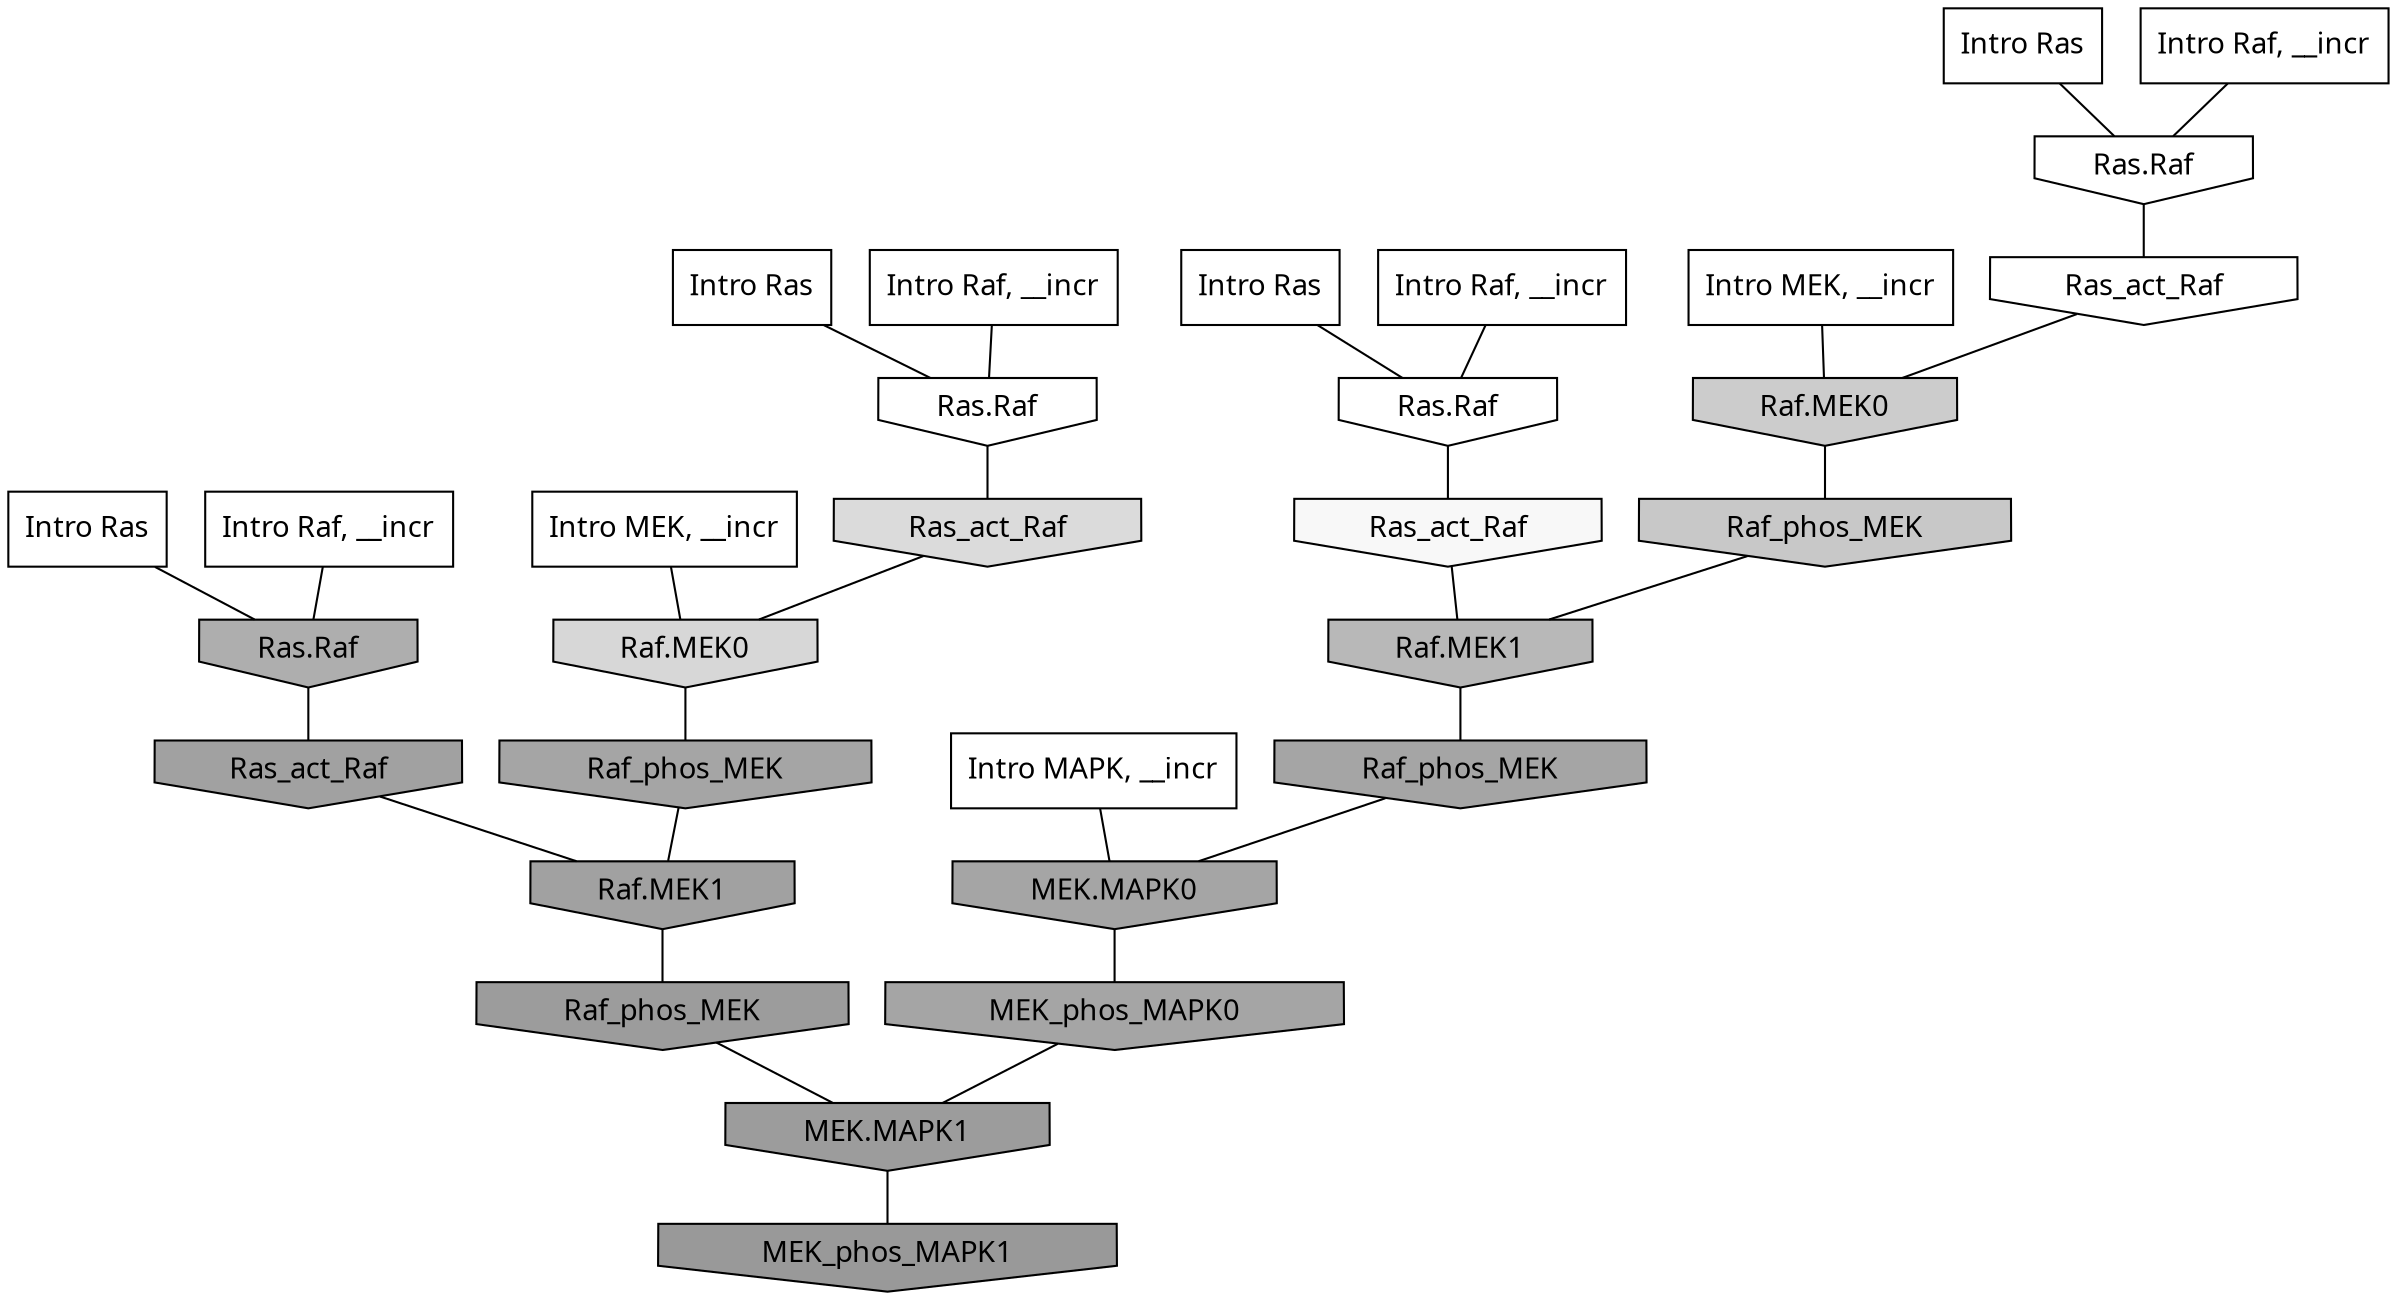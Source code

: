 digraph G{
  rankdir="TB";
  ranksep=0.30;
  node [fontname="CMU Serif"];
  edge [fontname="CMU Serif"];
  
  47 [label="Intro Ras", shape=rectangle, style=filled, fillcolor="0.000 0.000 1.000"]
  
  65 [label="Intro Ras", shape=rectangle, style=filled, fillcolor="0.000 0.000 1.000"]
  
  92 [label="Intro Ras", shape=rectangle, style=filled, fillcolor="0.000 0.000 1.000"]
  
  99 [label="Intro Ras", shape=rectangle, style=filled, fillcolor="0.000 0.000 1.000"]
  
  135 [label="Intro Raf, __incr", shape=rectangle, style=filled, fillcolor="0.000 0.000 1.000"]
  
  326 [label="Intro Raf, __incr", shape=rectangle, style=filled, fillcolor="0.000 0.000 1.000"]
  
  462 [label="Intro Raf, __incr", shape=rectangle, style=filled, fillcolor="0.000 0.000 1.000"]
  
  761 [label="Intro Raf, __incr", shape=rectangle, style=filled, fillcolor="0.000 0.000 1.000"]
  
  1146 [label="Intro MEK, __incr", shape=rectangle, style=filled, fillcolor="0.000 0.000 1.000"]
  
  1906 [label="Intro MEK, __incr", shape=rectangle, style=filled, fillcolor="0.000 0.000 1.000"]
  
  2544 [label="Intro MAPK, __incr", shape=rectangle, style=filled, fillcolor="0.000 0.000 1.000"]
  
  3260 [label="Ras.Raf", shape=invhouse, style=filled, fillcolor="0.000 0.000 1.000"]
  
  3265 [label="Ras.Raf", shape=invhouse, style=filled, fillcolor="0.000 0.000 1.000"]
  
  3311 [label="Ras.Raf", shape=invhouse, style=filled, fillcolor="0.000 0.000 0.999"]
  
  3312 [label="Ras_act_Raf", shape=invhouse, style=filled, fillcolor="0.000 0.000 0.999"]
  
  3500 [label="Ras_act_Raf", shape=invhouse, style=filled, fillcolor="0.000 0.000 0.970"]
  
  4964 [label="Ras_act_Raf", shape=invhouse, style=filled, fillcolor="0.000 0.000 0.856"]
  
  5182 [label="Raf.MEK0", shape=invhouse, style=filled, fillcolor="0.000 0.000 0.842"]
  
  5972 [label="Raf.MEK0", shape=invhouse, style=filled, fillcolor="0.000 0.000 0.798"]
  
  6193 [label="Raf_phos_MEK", shape=invhouse, style=filled, fillcolor="0.000 0.000 0.785"]
  
  7991 [label="Raf.MEK1", shape=invhouse, style=filled, fillcolor="0.000 0.000 0.719"]
  
  9154 [label="Ras.Raf", shape=invhouse, style=filled, fillcolor="0.000 0.000 0.683"]
  
  10822 [label="Raf_phos_MEK", shape=invhouse, style=filled, fillcolor="0.000 0.000 0.646"]
  
  10826 [label="Raf_phos_MEK", shape=invhouse, style=filled, fillcolor="0.000 0.000 0.646"]
  
  10829 [label="MEK.MAPK0", shape=invhouse, style=filled, fillcolor="0.000 0.000 0.646"]
  
  10847 [label="MEK_phos_MAPK0", shape=invhouse, style=filled, fillcolor="0.000 0.000 0.645"]
  
  11645 [label="Ras_act_Raf", shape=invhouse, style=filled, fillcolor="0.000 0.000 0.630"]
  
  11655 [label="Raf.MEK1", shape=invhouse, style=filled, fillcolor="0.000 0.000 0.630"]
  
  12677 [label="Raf_phos_MEK", shape=invhouse, style=filled, fillcolor="0.000 0.000 0.611"]
  
  12680 [label="MEK.MAPK1", shape=invhouse, style=filled, fillcolor="0.000 0.000 0.611"]
  
  13338 [label="MEK_phos_MAPK1", shape=invhouse, style=filled, fillcolor="0.000 0.000 0.600"]
  
  
  12680 -> 13338 [dir=none, color="0.000 0.000 0.000"] 
  12677 -> 12680 [dir=none, color="0.000 0.000 0.000"] 
  11655 -> 12677 [dir=none, color="0.000 0.000 0.000"] 
  11645 -> 11655 [dir=none, color="0.000 0.000 0.000"] 
  10847 -> 12680 [dir=none, color="0.000 0.000 0.000"] 
  10829 -> 10847 [dir=none, color="0.000 0.000 0.000"] 
  10826 -> 10829 [dir=none, color="0.000 0.000 0.000"] 
  10822 -> 11655 [dir=none, color="0.000 0.000 0.000"] 
  9154 -> 11645 [dir=none, color="0.000 0.000 0.000"] 
  7991 -> 10826 [dir=none, color="0.000 0.000 0.000"] 
  6193 -> 7991 [dir=none, color="0.000 0.000 0.000"] 
  5972 -> 6193 [dir=none, color="0.000 0.000 0.000"] 
  5182 -> 10822 [dir=none, color="0.000 0.000 0.000"] 
  4964 -> 5182 [dir=none, color="0.000 0.000 0.000"] 
  3500 -> 7991 [dir=none, color="0.000 0.000 0.000"] 
  3312 -> 5972 [dir=none, color="0.000 0.000 0.000"] 
  3311 -> 3312 [dir=none, color="0.000 0.000 0.000"] 
  3265 -> 4964 [dir=none, color="0.000 0.000 0.000"] 
  3260 -> 3500 [dir=none, color="0.000 0.000 0.000"] 
  2544 -> 10829 [dir=none, color="0.000 0.000 0.000"] 
  1906 -> 5972 [dir=none, color="0.000 0.000 0.000"] 
  1146 -> 5182 [dir=none, color="0.000 0.000 0.000"] 
  761 -> 3260 [dir=none, color="0.000 0.000 0.000"] 
  462 -> 3311 [dir=none, color="0.000 0.000 0.000"] 
  326 -> 3265 [dir=none, color="0.000 0.000 0.000"] 
  135 -> 9154 [dir=none, color="0.000 0.000 0.000"] 
  99 -> 3311 [dir=none, color="0.000 0.000 0.000"] 
  92 -> 3260 [dir=none, color="0.000 0.000 0.000"] 
  65 -> 3265 [dir=none, color="0.000 0.000 0.000"] 
  47 -> 9154 [dir=none, color="0.000 0.000 0.000"] 
  
  }
